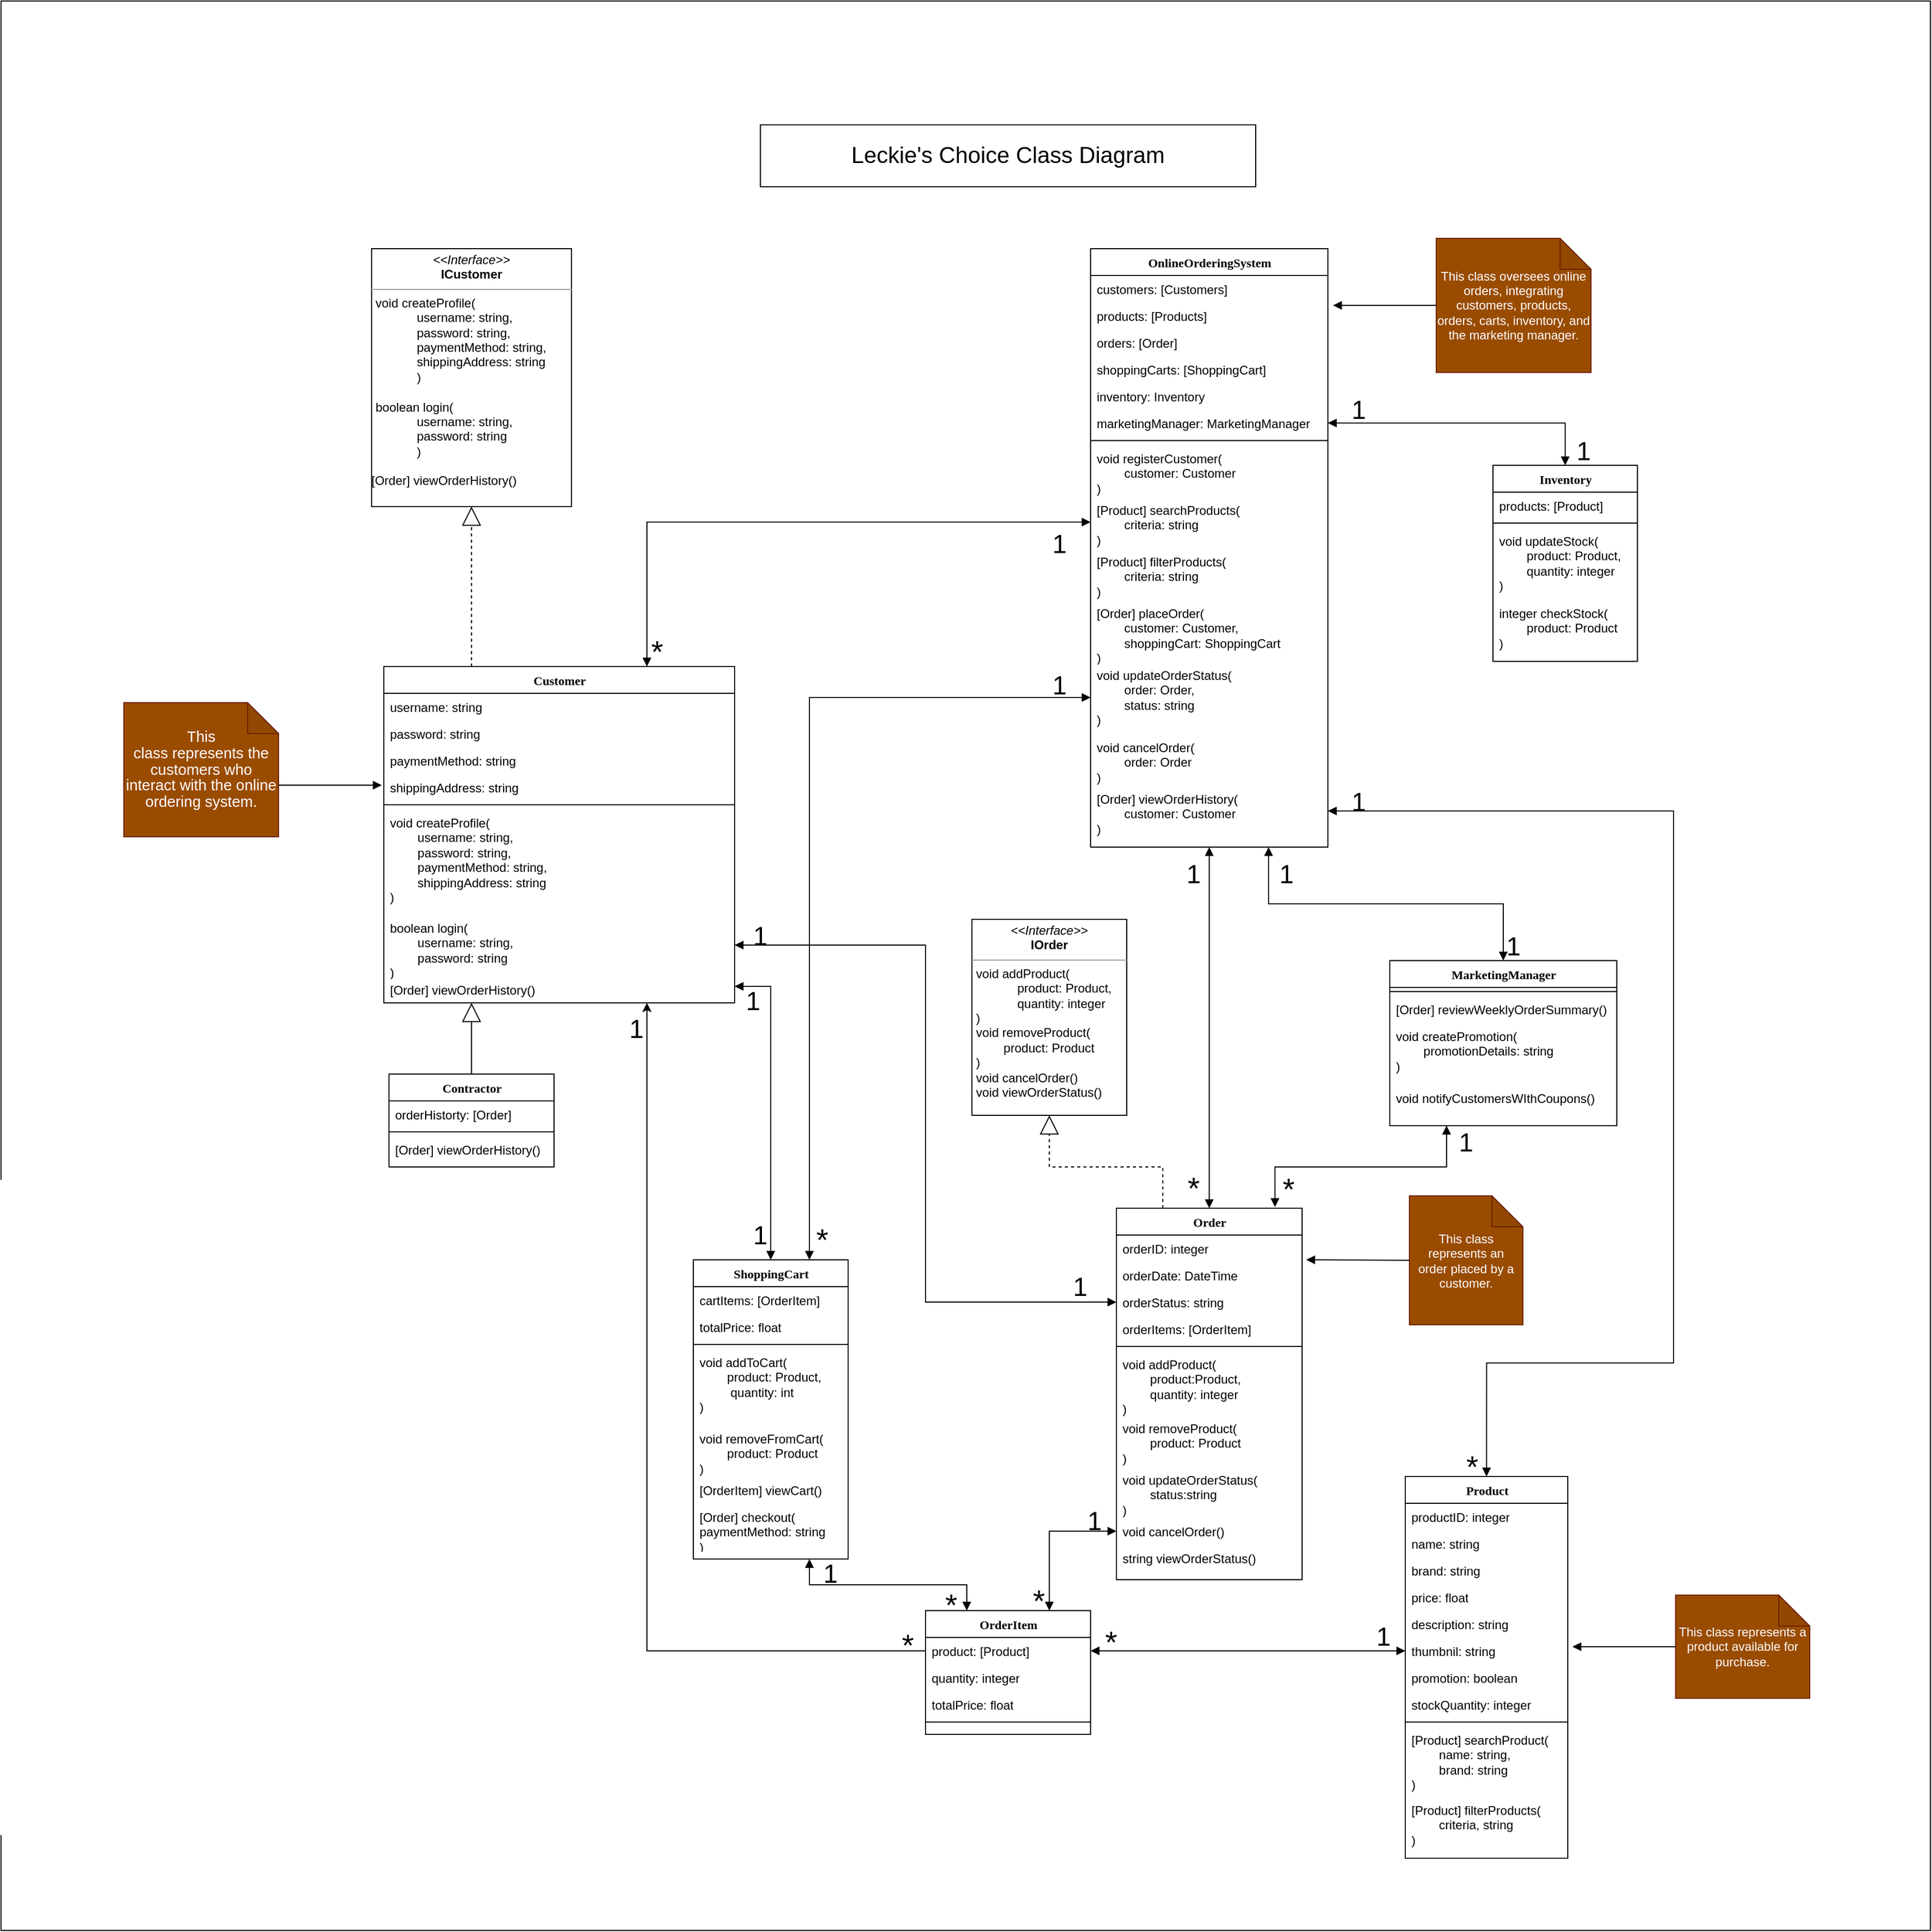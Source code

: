 <mxfile version="24.4.6" type="device">
  <diagram name="Page-1" id="6133507b-19e7-1e82-6fc7-422aa6c4b21f">
    <mxGraphModel dx="7400" dy="2364" grid="1" gridSize="10" guides="1" tooltips="1" connect="1" arrows="1" fold="1" page="1" pageScale="1" pageWidth="1100" pageHeight="850" background="none" math="0" shadow="0">
      <root>
        <mxCell id="0" />
        <mxCell id="1" parent="0" />
        <mxCell id="VjnVj0Spa0lAr0Tu__Oc-33" value="" style="whiteSpace=wrap;html=1;aspect=fixed;" parent="1" vertex="1">
          <mxGeometry x="-3591" y="-730" width="1870" height="1870" as="geometry" />
        </mxCell>
        <mxCell id="uNZQMIJPDMaygq_h1qCS-120" value="&lt;font style=&quot;font-size: 22px;&quot;&gt;Leckie&#39;s Choice Class Diagram&lt;/font&gt;" style="rounded=0;whiteSpace=wrap;html=1;" parent="1" vertex="1">
          <mxGeometry x="-2855" y="-610" width="480" height="60" as="geometry" />
        </mxCell>
        <mxCell id="VjnVj0Spa0lAr0Tu__Oc-32" style="edgeStyle=orthogonalEdgeStyle;rounded=0;orthogonalLoop=1;jettySize=auto;html=1;exitX=0.25;exitY=0;exitDx=0;exitDy=0;entryX=0.5;entryY=1;entryDx=0;entryDy=0;dashed=1;endArrow=block;endFill=0;endSize=16;" parent="1" source="235556782a83e6d0-1" target="uNZQMIJPDMaygq_h1qCS-104" edge="1">
          <mxGeometry relative="1" as="geometry" />
        </mxCell>
        <mxCell id="235556782a83e6d0-1" value="Customer" style="swimlane;html=1;fontStyle=1;align=center;verticalAlign=top;childLayout=stackLayout;horizontal=1;startSize=26;horizontalStack=0;resizeParent=1;resizeLast=0;collapsible=1;marginBottom=0;swimlaneFillColor=#ffffff;rounded=0;shadow=0;comic=0;labelBackgroundColor=none;strokeWidth=1;fillColor=none;fontFamily=Verdana;fontSize=12" parent="1" vertex="1">
          <mxGeometry x="-3220" y="-85" width="340" height="326" as="geometry">
            <mxRectangle x="67.5" y="463.71" width="100" height="30" as="alternateBounds" />
          </mxGeometry>
        </mxCell>
        <mxCell id="235556782a83e6d0-2" value="username: string" style="text;html=1;strokeColor=none;fillColor=none;align=left;verticalAlign=top;spacingLeft=4;spacingRight=4;whiteSpace=wrap;overflow=hidden;rotatable=0;points=[[0,0.5],[1,0.5]];portConstraint=eastwest;" parent="235556782a83e6d0-1" vertex="1">
          <mxGeometry y="26" width="340" height="26" as="geometry" />
        </mxCell>
        <mxCell id="235556782a83e6d0-3" value="password: string" style="text;html=1;strokeColor=none;fillColor=none;align=left;verticalAlign=top;spacingLeft=4;spacingRight=4;whiteSpace=wrap;overflow=hidden;rotatable=0;points=[[0,0.5],[1,0.5]];portConstraint=eastwest;" parent="235556782a83e6d0-1" vertex="1">
          <mxGeometry y="52" width="340" height="26" as="geometry" />
        </mxCell>
        <mxCell id="235556782a83e6d0-5" value="paymentMethod: string" style="text;html=1;strokeColor=none;fillColor=none;align=left;verticalAlign=top;spacingLeft=4;spacingRight=4;whiteSpace=wrap;overflow=hidden;rotatable=0;points=[[0,0.5],[1,0.5]];portConstraint=eastwest;" parent="235556782a83e6d0-1" vertex="1">
          <mxGeometry y="78" width="340" height="26" as="geometry" />
        </mxCell>
        <mxCell id="uNZQMIJPDMaygq_h1qCS-98" value="shippingAddress: string" style="text;html=1;strokeColor=none;fillColor=none;align=left;verticalAlign=top;spacingLeft=4;spacingRight=4;whiteSpace=wrap;overflow=hidden;rotatable=0;points=[[0,0.5],[1,0.5]];portConstraint=eastwest;" parent="235556782a83e6d0-1" vertex="1">
          <mxGeometry y="104" width="340" height="26" as="geometry" />
        </mxCell>
        <mxCell id="235556782a83e6d0-6" value="" style="line;html=1;strokeWidth=1;fillColor=none;align=left;verticalAlign=middle;spacingTop=-1;spacingLeft=3;spacingRight=3;rotatable=0;labelPosition=right;points=[];portConstraint=eastwest;" parent="235556782a83e6d0-1" vertex="1">
          <mxGeometry y="130" width="340" height="8" as="geometry" />
        </mxCell>
        <mxCell id="235556782a83e6d0-7" value="void createProfile(&lt;div&gt;&lt;span style=&quot;white-space: pre;&quot;&gt;&#x9;&lt;/span&gt;username: string,&lt;/div&gt;&lt;div&gt;&lt;span style=&quot;white-space: pre;&quot;&gt;&#x9;&lt;/span&gt;password: string,&lt;/div&gt;&lt;div&gt;&lt;span style=&quot;white-space: pre;&quot;&gt;&#x9;&lt;/span&gt;paymentMethod: string,&lt;/div&gt;&lt;div&gt;&lt;span style=&quot;white-space: pre;&quot;&gt;&#x9;&lt;/span&gt;shippingAddress: string&lt;/div&gt;&lt;div&gt;)&lt;/div&gt;" style="text;html=1;strokeColor=none;fillColor=none;align=left;verticalAlign=top;spacingLeft=4;spacingRight=4;whiteSpace=wrap;overflow=hidden;rotatable=0;points=[[0,0.5],[1,0.5]];portConstraint=eastwest;" parent="235556782a83e6d0-1" vertex="1">
          <mxGeometry y="138" width="340" height="102" as="geometry" />
        </mxCell>
        <mxCell id="uNZQMIJPDMaygq_h1qCS-102" value="boolean login(&lt;div&gt;&lt;span style=&quot;white-space: pre;&quot;&gt;&#x9;&lt;/span&gt;username: string,&amp;nbsp;&lt;div&gt;&lt;span style=&quot;white-space: pre;&quot;&gt;&#x9;&lt;/span&gt;password: string&lt;div&gt;)&amp;nbsp;&lt;div&gt;&lt;span style=&quot;color: rgba(0, 0, 0, 0); font-family: monospace; font-size: 0px; text-wrap: nowrap;&quot;&gt;;%3CmxGraphModel%3E%3Croot%3E%3CmxCell%20id%3D%220%22%2F%3E%3CmxCell%20id%3D%221%22%20parent%3D%220%22%2F%3E%3CmxCell%20id%3D%222%22%20value%3D%22%2B%20createProfile(username%3A%20string%2C%20password%3A%20string%2C%20paymentMethod%3A%20string%2C%20ShippingAddress%3A%20string)%3A%20void%22%20style%3D%22text%3Bhtml%3D1%3BstrokeColor%3Dnone%3BfillColor%3Dnone%3Balign%3Dleft%3BverticalAlign%3Dtop%3BspacingLeft%3D4%3BspacingRight%3D4%3BwhiteSpace%3Dwrap%3Boverflow%3Dhidden%3Brotatable%3D0%3Bpoints%3D%5B%5B0%2C0.5%5D%2C%5B1%2C0.5%5D%5D%3BportConstraint%3Deastwest%3B%22%20vertex%3D%221%22%20parent%3D%221%22%3E%3CmxGeometry%20x%3D%22-165%22%20y%3D%22581.71%22%20width%3D%22585%22%20height%3D%2226%22%20as%3D%22geometry%22%2F%3E%3C%2FmxCell%3E%3C%2Froot%3E%3C%2FmxGraphModel%3E&lt;/span&gt;&lt;span style=&quot;color: rgba(0, 0, 0, 0); font-family: monospace; font-size: 0px; text-wrap: nowrap;&quot;&gt;%3CmxGraphModel%3E%3Croot%3E%3CmxCell%20id%3D%220%22%2F%3E%3CmxCell%20id%3D%221%22%20parent%3D%220%22%2F%3E%3CmxCell%20id%3D%222%22%20value%3D%22%2B%20createProfile(username%3A%20string%2C%20password%3A%20string%2C%20paymentMethod%3A%20string%2C%20ShippingAddress%3A%20string)%3A%20void%22%20style%3D%22text%3Bhtml%3D1%3BstrokeColor%3Dnone%3BfillColor%3Dnone%3Balign%3Dleft%3BverticalAlign%3Dtop%3BspacingLeft%3D4%3BspacingRight%3D4%3BwhiteSpace%3Dwrap%3Boverflow%3Dhidden%3Brotatable%3D0%3Bpoints%3D%5B%5B0%2C0.5%5D%2C%5B1%2C0.5%5D%5D%3BportConstraint%3Deastwest%3B%22%20vertex%3D%221%22%20parent%3D%221%22%3E%3CmxGeometry%20x%3D%22-165%22%20y%3D%22581.71%22%20width%3D%22585%22%20height%3D%2226%22%20as%3D%22geometry%22%2F%3E%3C%2FmxCell%3E%3C%2Froot%3E%3C%2FmxGraphModel%3Eu&lt;/span&gt;&lt;/div&gt;&lt;/div&gt;&lt;/div&gt;&lt;/div&gt;" style="text;html=1;strokeColor=none;fillColor=none;align=left;verticalAlign=top;spacingLeft=4;spacingRight=4;whiteSpace=wrap;overflow=hidden;rotatable=0;points=[[0,0.5],[1,0.5]];portConstraint=eastwest;" parent="235556782a83e6d0-1" vertex="1">
          <mxGeometry y="240" width="340" height="60" as="geometry" />
        </mxCell>
        <mxCell id="uNZQMIJPDMaygq_h1qCS-101" value="[Order] viewOrderHistory()" style="text;html=1;strokeColor=none;fillColor=none;align=left;verticalAlign=top;spacingLeft=4;spacingRight=4;whiteSpace=wrap;overflow=hidden;rotatable=0;points=[[0,0.5],[1,0.5]];portConstraint=eastwest;" parent="235556782a83e6d0-1" vertex="1">
          <mxGeometry y="300" width="340" height="20" as="geometry" />
        </mxCell>
        <mxCell id="uNZQMIJPDMaygq_h1qCS-104" value="&lt;p style=&quot;margin:0px;margin-top:4px;text-align:center;&quot;&gt;&lt;i&gt;&amp;lt;&amp;lt;Interface&amp;gt;&amp;gt;&lt;/i&gt;&lt;br&gt;&lt;b&gt;ICustomer&lt;/b&gt;&lt;/p&gt;&lt;hr size=&quot;1&quot;&gt;&lt;p style=&quot;margin:0px;margin-left:4px;&quot;&gt;&lt;span style=&quot;text-wrap: wrap; background-color: initial;&quot;&gt;void createProfile(&lt;/span&gt;&lt;/p&gt;&lt;blockquote style=&quot;margin: 0 0 0 40px; border: none; padding: 0px;&quot;&gt;&lt;p style=&quot;margin:0px;margin-left:4px;&quot;&gt;&lt;span style=&quot;text-wrap: wrap; background-color: initial;&quot;&gt;username: string,&amp;nbsp;&lt;/span&gt;&lt;/p&gt;&lt;p style=&quot;margin:0px;margin-left:4px;&quot;&gt;&lt;span style=&quot;text-wrap: wrap; background-color: initial;&quot;&gt;password: string,&lt;/span&gt;&lt;/p&gt;&lt;p style=&quot;margin:0px;margin-left:4px;&quot;&gt;&lt;span style=&quot;text-wrap: wrap; background-color: initial;&quot;&gt;paymentMethod: string,&amp;nbsp;&lt;/span&gt;&lt;/p&gt;&lt;p style=&quot;margin:0px;margin-left:4px;&quot;&gt;&lt;span style=&quot;text-wrap: wrap; background-color: initial;&quot;&gt;shippingAddress: string&lt;/span&gt;&lt;/p&gt;&lt;p style=&quot;margin:0px;margin-left:4px;&quot;&gt;&lt;span style=&quot;background-color: initial; text-wrap: wrap;&quot;&gt;)&lt;/span&gt;&lt;/p&gt;&lt;/blockquote&gt;&lt;p style=&quot;margin:0px;margin-left:4px;&quot;&gt;&lt;span style=&quot;text-wrap: wrap; background-color: initial;&quot;&gt;&lt;br&gt;&lt;/span&gt;&lt;/p&gt;&lt;p style=&quot;margin:0px;margin-left:4px;&quot;&gt;&lt;span style=&quot;text-wrap: wrap;&quot;&gt;boolean login(&lt;/span&gt;&lt;/p&gt;&lt;blockquote style=&quot;margin: 0 0 0 40px; border: none; padding: 0px;&quot;&gt;&lt;p style=&quot;margin:0px;margin-left:4px;&quot;&gt;&lt;span style=&quot;text-wrap: wrap;&quot;&gt;username: string,&lt;/span&gt;&lt;/p&gt;&lt;p style=&quot;margin:0px;margin-left:4px;&quot;&gt;&lt;span style=&quot;text-wrap: wrap;&quot;&gt;password: string&lt;/span&gt;&lt;/p&gt;&lt;p style=&quot;margin:0px;margin-left:4px;&quot;&gt;&lt;span style=&quot;text-wrap: wrap;&quot;&gt;)&lt;/span&gt;&lt;/p&gt;&lt;/blockquote&gt;&lt;p style=&quot;margin:0px;margin-left:4px;&quot;&gt;&lt;span style=&quot;text-wrap: wrap;&quot;&gt;&lt;br&gt;&lt;/span&gt;&lt;/p&gt;&lt;div style=&quot;text-wrap: wrap;&quot;&gt;&lt;span style=&quot;color: rgba(0, 0, 0, 0); font-family: monospace; font-size: 0px; text-wrap: nowrap;&quot;&gt;;%3CmxGraphModel%3E%3Croot%3E%3CmxCell%20id%3D%220%22%2F%3E%3CmxCell%20id%3D%221%22%20parent%3D%220%22%2F%3E%3CmxCell%20id%3D%222%22%20value%3D%22%2B%20createProfile(username%3A%20string%2C%20password%3A%20string%2C%20paymentMethod%3A%20string%2C%20ShippingAddress%3A%20string)%3A%20void%22%20style%3D%22text%3Bhtml%3D1%3BstrokeColor%3Dnone%3BfillColor%3Dnone%3Balign%3Dleft%3BverticalAlign%3Dtop%3BspacingLeft%3D4%3BspacingRight%3D4%3BwhiteSpace%3Dwrap%3Boverflow%3Dhidden%3Brotatable%3D0%3Bpoints%3D%5B%5B0%2C0.5%5D%2C%5B1%2C0.5%5D%5D%3BportConstraint%3Deastwest%3B%22%20vertex%3D%221%22%20parent%3D%221%22%3E%3CmxGeometry%20x%3D%22-165%22%20y%3D%22581.71%22%20width%3D%22585%22%20height%3D%2226%22%20as%3D%22geometry%22%2F%3E%3C%2FmxCell%3E%3C%2Froot%3E%3C%2FmxGraphModel%3E&lt;/span&gt;&lt;span style=&quot;color: rgba(0, 0, 0, 0); font-family: monospace; font-size: 0px; text-wrap: nowrap;&quot;&gt;%3CmxGraphModel%3E%3Croot%3E%3CmxCell%20id%3D%220%22%2F%3E%3CmxCell%20id%3D%221%22%20parent%3D%220%22%2F%3E%3CmxCell%20id%3D%222%22%20value%3D%22%2B%20createProfile(username%3A%20string%2C%20password%3A%20string%2C%20paymentMethod%3A%20string%2C%20ShippingAddress%3A%20string)%3A%20void%22%20style%3D%22text%3Bhtml%3D1%3BstrokeColor%3Dnone%3BfillColor%3Dnone%3Balign%3Dleft%3BverticalAlign%3Dtop%3BspacingLeft%3D4%3BspacingRight%3D4%3BwhiteSpace%3Dwrap%3Boverflow%3Dhidden%3Brotatable%3D0%3Bpoints%3D%5B%5B0%2C0.5%5D%2C%5B1%2C0.5%5D%5D%3BportConstraint%3Deastwest%3B%22%20vertex%3D%221%22%20parent%3D%221%22%3E%3CmxGeometry%20x%3D%22-165%22%20y%3D%22581.71%22%20width%3D%22585%22%20height%3D%2226%22%20as%3D%22geometry%22%2F%3E%3C%2FmxCell%3E%3C%2Froot%3E%3C%2FmxGraphModel%{[&lt;/span&gt;[Order]&amp;nbsp;&lt;span style=&quot;background-color: initial;&quot;&gt;viewOrderHistory()&lt;/span&gt;&lt;/div&gt;" style="verticalAlign=top;align=left;overflow=fill;fontSize=12;fontFamily=Helvetica;html=1;rounded=0;shadow=0;comic=0;labelBackgroundColor=none;strokeWidth=1" parent="1" vertex="1">
          <mxGeometry x="-3231.88" y="-490" width="193.75" height="250" as="geometry" />
        </mxCell>
        <mxCell id="VjnVj0Spa0lAr0Tu__Oc-15" style="edgeStyle=orthogonalEdgeStyle;rounded=0;orthogonalLoop=1;jettySize=auto;html=1;exitX=0.5;exitY=1;exitDx=0;exitDy=0;entryX=0.5;entryY=0;entryDx=0;entryDy=0;endArrow=block;endFill=1;startArrow=block;startFill=1;" parent="1" source="78961159f06e98e8-43" target="78961159f06e98e8-82" edge="1">
          <mxGeometry relative="1" as="geometry" />
        </mxCell>
        <mxCell id="VjnVj0Spa0lAr0Tu__Oc-21" style="edgeStyle=orthogonalEdgeStyle;rounded=0;orthogonalLoop=1;jettySize=auto;html=1;exitX=0.75;exitY=1;exitDx=0;exitDy=0;entryX=0.5;entryY=0;entryDx=0;entryDy=0;endArrow=block;endFill=1;startArrow=block;startFill=1;" parent="1" source="78961159f06e98e8-43" target="uNZQMIJPDMaygq_h1qCS-23" edge="1">
          <mxGeometry relative="1" as="geometry" />
        </mxCell>
        <mxCell id="78961159f06e98e8-43" value="OnlineOrderingSystem" style="swimlane;html=1;fontStyle=1;align=center;verticalAlign=top;childLayout=stackLayout;horizontal=1;startSize=26;horizontalStack=0;resizeParent=1;resizeLast=0;collapsible=1;marginBottom=0;swimlaneFillColor=#ffffff;rounded=0;shadow=0;comic=0;labelBackgroundColor=none;strokeWidth=1;fillColor=none;fontFamily=Verdana;fontSize=12" parent="1" vertex="1">
          <mxGeometry x="-2535" y="-490" width="230" height="580" as="geometry" />
        </mxCell>
        <mxCell id="78961159f06e98e8-44" value="customers: [Customers]" style="text;html=1;strokeColor=none;fillColor=none;align=left;verticalAlign=top;spacingLeft=4;spacingRight=4;whiteSpace=wrap;overflow=hidden;rotatable=0;points=[[0,0.5],[1,0.5]];portConstraint=eastwest;" parent="78961159f06e98e8-43" vertex="1">
          <mxGeometry y="26" width="230" height="26" as="geometry" />
        </mxCell>
        <mxCell id="78961159f06e98e8-45" value="products: [Products]" style="text;html=1;strokeColor=none;fillColor=none;align=left;verticalAlign=top;spacingLeft=4;spacingRight=4;whiteSpace=wrap;overflow=hidden;rotatable=0;points=[[0,0.5],[1,0.5]];portConstraint=eastwest;" parent="78961159f06e98e8-43" vertex="1">
          <mxGeometry y="52" width="230" height="26" as="geometry" />
        </mxCell>
        <mxCell id="b94bc138ca980ef-2" value="orders: [Order]" style="text;html=1;strokeColor=none;fillColor=none;align=left;verticalAlign=top;spacingLeft=4;spacingRight=4;whiteSpace=wrap;overflow=hidden;rotatable=0;points=[[0,0.5],[1,0.5]];portConstraint=eastwest;" parent="78961159f06e98e8-43" vertex="1">
          <mxGeometry y="78" width="230" height="26" as="geometry" />
        </mxCell>
        <mxCell id="b94bc138ca980ef-3" value="shoppingCarts: [ShoppingCart]" style="text;html=1;strokeColor=none;fillColor=none;align=left;verticalAlign=top;spacingLeft=4;spacingRight=4;whiteSpace=wrap;overflow=hidden;rotatable=0;points=[[0,0.5],[1,0.5]];portConstraint=eastwest;" parent="78961159f06e98e8-43" vertex="1">
          <mxGeometry y="104" width="230" height="26" as="geometry" />
        </mxCell>
        <mxCell id="78961159f06e98e8-52" value="inventory: Inventory" style="text;html=1;strokeColor=none;fillColor=none;align=left;verticalAlign=top;spacingLeft=4;spacingRight=4;whiteSpace=wrap;overflow=hidden;rotatable=0;points=[[0,0.5],[1,0.5]];portConstraint=eastwest;" parent="78961159f06e98e8-43" vertex="1">
          <mxGeometry y="130" width="230" height="26" as="geometry" />
        </mxCell>
        <mxCell id="uNZQMIJPDMaygq_h1qCS-1" value="marketingManager: MarketingManager" style="text;html=1;strokeColor=none;fillColor=none;align=left;verticalAlign=top;spacingLeft=4;spacingRight=4;whiteSpace=wrap;overflow=hidden;rotatable=0;points=[[0,0.5],[1,0.5]];portConstraint=eastwest;" parent="78961159f06e98e8-43" vertex="1">
          <mxGeometry y="156" width="230" height="26" as="geometry" />
        </mxCell>
        <mxCell id="78961159f06e98e8-51" value="" style="line;html=1;strokeWidth=1;fillColor=none;align=left;verticalAlign=middle;spacingTop=-1;spacingLeft=3;spacingRight=3;rotatable=0;labelPosition=right;points=[];portConstraint=eastwest;" parent="78961159f06e98e8-43" vertex="1">
          <mxGeometry y="182" width="230" height="8" as="geometry" />
        </mxCell>
        <mxCell id="uNZQMIJPDMaygq_h1qCS-2" value="void registerCustomer(&lt;div&gt;&lt;span style=&quot;white-space: pre;&quot;&gt;&#x9;&lt;/span&gt;customer: Customer&lt;/div&gt;&lt;div&gt;)&lt;/div&gt;" style="text;html=1;strokeColor=none;fillColor=none;align=left;verticalAlign=top;spacingLeft=4;spacingRight=4;whiteSpace=wrap;overflow=hidden;rotatable=0;points=[[0,0.5],[1,0.5]];portConstraint=eastwest;" parent="78961159f06e98e8-43" vertex="1">
          <mxGeometry y="190" width="230" height="50" as="geometry" />
        </mxCell>
        <mxCell id="uNZQMIJPDMaygq_h1qCS-6" value="[Product] searchProducts(&lt;div&gt;&lt;span style=&quot;white-space: pre;&quot;&gt;&#x9;&lt;/span&gt;criteria: string&lt;/div&gt;&lt;div&gt;)&lt;/div&gt;" style="text;html=1;strokeColor=none;fillColor=none;align=left;verticalAlign=top;spacingLeft=4;spacingRight=4;whiteSpace=wrap;overflow=hidden;rotatable=0;points=[[0,0.5],[1,0.5]];portConstraint=eastwest;" parent="78961159f06e98e8-43" vertex="1">
          <mxGeometry y="240" width="230" height="50" as="geometry" />
        </mxCell>
        <mxCell id="uNZQMIJPDMaygq_h1qCS-5" value="[Product] filterProducts(&lt;div&gt;&lt;span style=&quot;white-space: pre;&quot;&gt;&#x9;&lt;/span&gt;criteria: string&lt;/div&gt;&lt;div&gt;)&lt;/div&gt;" style="text;html=1;strokeColor=none;fillColor=none;align=left;verticalAlign=top;spacingLeft=4;spacingRight=4;whiteSpace=wrap;overflow=hidden;rotatable=0;points=[[0,0.5],[1,0.5]];portConstraint=eastwest;" parent="78961159f06e98e8-43" vertex="1">
          <mxGeometry y="290" width="230" height="50" as="geometry" />
        </mxCell>
        <mxCell id="uNZQMIJPDMaygq_h1qCS-4" value="[Order] placeOrder(&lt;div&gt;&lt;span style=&quot;white-space: pre;&quot;&gt;&#x9;&lt;/span&gt;customer: Customer,&lt;/div&gt;&lt;div&gt;&lt;span style=&quot;white-space: pre;&quot;&gt;&#x9;&lt;/span&gt;shoppingCart: ShoppingCart&lt;/div&gt;&lt;div&gt;)&lt;/div&gt;&lt;div&gt;&lt;br&gt;&lt;/div&gt;" style="text;html=1;strokeColor=none;fillColor=none;align=left;verticalAlign=top;spacingLeft=4;spacingRight=4;whiteSpace=wrap;overflow=hidden;rotatable=0;points=[[0,0.5],[1,0.5]];portConstraint=eastwest;" parent="78961159f06e98e8-43" vertex="1">
          <mxGeometry y="340" width="230" height="60" as="geometry" />
        </mxCell>
        <mxCell id="uNZQMIJPDMaygq_h1qCS-3" value="void updateOrderStatus(&lt;div&gt;&lt;span style=&quot;white-space: pre;&quot;&gt;&#x9;&lt;/span&gt;order: Order,&lt;/div&gt;&lt;div&gt;&lt;span style=&quot;white-space: pre;&quot;&gt;&#x9;&lt;/span&gt;status: string&lt;/div&gt;&lt;div&gt;)&lt;/div&gt;" style="text;html=1;strokeColor=none;fillColor=none;align=left;verticalAlign=top;spacingLeft=4;spacingRight=4;whiteSpace=wrap;overflow=hidden;rotatable=0;points=[[0,0.5],[1,0.5]];portConstraint=eastwest;" parent="78961159f06e98e8-43" vertex="1">
          <mxGeometry y="400" width="230" height="70" as="geometry" />
        </mxCell>
        <mxCell id="uNZQMIJPDMaygq_h1qCS-8" value="void cancelOrder(&lt;div&gt;&lt;span style=&quot;white-space: pre;&quot;&gt;&#x9;&lt;/span&gt;order: Order&lt;/div&gt;&lt;div&gt;)&lt;/div&gt;" style="text;html=1;strokeColor=none;fillColor=none;align=left;verticalAlign=top;spacingLeft=4;spacingRight=4;whiteSpace=wrap;overflow=hidden;rotatable=0;points=[[0,0.5],[1,0.5]];portConstraint=eastwest;" parent="78961159f06e98e8-43" vertex="1">
          <mxGeometry y="470" width="230" height="50" as="geometry" />
        </mxCell>
        <mxCell id="uNZQMIJPDMaygq_h1qCS-7" value="[Order] viewOrderHistory(&lt;div&gt;&lt;span style=&quot;white-space: pre;&quot;&gt;&#x9;&lt;/span&gt;customer: Customer&lt;/div&gt;&lt;div&gt;)&amp;nbsp;&lt;/div&gt;" style="text;html=1;strokeColor=none;fillColor=none;align=left;verticalAlign=top;spacingLeft=4;spacingRight=4;whiteSpace=wrap;overflow=hidden;rotatable=0;points=[[0,0.5],[1,0.5]];portConstraint=eastwest;" parent="78961159f06e98e8-43" vertex="1">
          <mxGeometry y="520" width="230" height="50" as="geometry" />
        </mxCell>
        <mxCell id="VjnVj0Spa0lAr0Tu__Oc-30" style="edgeStyle=orthogonalEdgeStyle;rounded=0;orthogonalLoop=1;jettySize=auto;html=1;exitX=0.5;exitY=0;exitDx=0;exitDy=0;entryX=0.25;entryY=1;entryDx=0;entryDy=0;endArrow=block;endFill=0;endSize=16;" parent="1" source="uNZQMIJPDMaygq_h1qCS-94" target="235556782a83e6d0-1" edge="1">
          <mxGeometry relative="1" as="geometry" />
        </mxCell>
        <mxCell id="uNZQMIJPDMaygq_h1qCS-94" value="Contractor" style="swimlane;html=1;fontStyle=1;align=center;verticalAlign=top;childLayout=stackLayout;horizontal=1;startSize=26;horizontalStack=0;resizeParent=1;resizeLast=0;collapsible=1;marginBottom=0;swimlaneFillColor=#ffffff;rounded=0;shadow=0;comic=0;labelBackgroundColor=none;strokeWidth=1;fillColor=none;fontFamily=Verdana;fontSize=12" parent="1" vertex="1">
          <mxGeometry x="-3215" y="310" width="160" height="90" as="geometry" />
        </mxCell>
        <mxCell id="uNZQMIJPDMaygq_h1qCS-95" value="orderHistorty: [Order]" style="text;html=1;strokeColor=none;fillColor=none;align=left;verticalAlign=top;spacingLeft=4;spacingRight=4;whiteSpace=wrap;overflow=hidden;rotatable=0;points=[[0,0.5],[1,0.5]];portConstraint=eastwest;" parent="uNZQMIJPDMaygq_h1qCS-94" vertex="1">
          <mxGeometry y="26" width="160" height="26" as="geometry" />
        </mxCell>
        <mxCell id="uNZQMIJPDMaygq_h1qCS-96" value="" style="line;html=1;strokeWidth=1;fillColor=none;align=left;verticalAlign=middle;spacingTop=-1;spacingLeft=3;spacingRight=3;rotatable=0;labelPosition=right;points=[];portConstraint=eastwest;" parent="uNZQMIJPDMaygq_h1qCS-94" vertex="1">
          <mxGeometry y="52" width="160" height="8" as="geometry" />
        </mxCell>
        <mxCell id="uNZQMIJPDMaygq_h1qCS-97" value="[Order] viewOrderHistory()&amp;nbsp;" style="text;html=1;strokeColor=none;fillColor=none;align=left;verticalAlign=top;spacingLeft=4;spacingRight=4;whiteSpace=wrap;overflow=hidden;rotatable=0;points=[[0,0.5],[1,0.5]];portConstraint=eastwest;" parent="uNZQMIJPDMaygq_h1qCS-94" vertex="1">
          <mxGeometry y="60" width="160" height="30" as="geometry" />
        </mxCell>
        <mxCell id="VjnVj0Spa0lAr0Tu__Oc-19" style="edgeStyle=orthogonalEdgeStyle;rounded=0;orthogonalLoop=1;jettySize=auto;html=1;exitX=0.75;exitY=0;exitDx=0;exitDy=0;entryX=0;entryY=0.5;entryDx=0;entryDy=0;endArrow=block;endFill=1;startArrow=block;startFill=1;" parent="1" source="uNZQMIJPDMaygq_h1qCS-68" target="uNZQMIJPDMaygq_h1qCS-3" edge="1">
          <mxGeometry relative="1" as="geometry" />
        </mxCell>
        <mxCell id="uNZQMIJPDMaygq_h1qCS-68" value="ShoppingCart" style="swimlane;html=1;fontStyle=1;align=center;verticalAlign=top;childLayout=stackLayout;horizontal=1;startSize=26;horizontalStack=0;resizeParent=1;resizeLast=0;collapsible=1;marginBottom=0;swimlaneFillColor=#ffffff;rounded=0;shadow=0;comic=0;labelBackgroundColor=none;strokeWidth=1;fillColor=none;fontFamily=Verdana;fontSize=12" parent="1" vertex="1">
          <mxGeometry x="-2920" y="490" width="150" height="290" as="geometry" />
        </mxCell>
        <mxCell id="uNZQMIJPDMaygq_h1qCS-69" value="cartItems: [OrderItem]" style="text;html=1;strokeColor=none;fillColor=none;align=left;verticalAlign=top;spacingLeft=4;spacingRight=4;whiteSpace=wrap;overflow=hidden;rotatable=0;points=[[0,0.5],[1,0.5]];portConstraint=eastwest;" parent="uNZQMIJPDMaygq_h1qCS-68" vertex="1">
          <mxGeometry y="26" width="150" height="26" as="geometry" />
        </mxCell>
        <mxCell id="uNZQMIJPDMaygq_h1qCS-70" value="totalPrice: float" style="text;html=1;strokeColor=none;fillColor=none;align=left;verticalAlign=top;spacingLeft=4;spacingRight=4;whiteSpace=wrap;overflow=hidden;rotatable=0;points=[[0,0.5],[1,0.5]];portConstraint=eastwest;" parent="uNZQMIJPDMaygq_h1qCS-68" vertex="1">
          <mxGeometry y="52" width="150" height="26" as="geometry" />
        </mxCell>
        <mxCell id="uNZQMIJPDMaygq_h1qCS-72" value="" style="line;html=1;strokeWidth=1;fillColor=none;align=left;verticalAlign=middle;spacingTop=-1;spacingLeft=3;spacingRight=3;rotatable=0;labelPosition=right;points=[];portConstraint=eastwest;" parent="uNZQMIJPDMaygq_h1qCS-68" vertex="1">
          <mxGeometry y="78" width="150" height="8" as="geometry" />
        </mxCell>
        <mxCell id="uNZQMIJPDMaygq_h1qCS-71" value="void addToCart(&lt;div&gt;&lt;span style=&quot;white-space: pre;&quot;&gt;&#x9;&lt;/span&gt;product: Product,&lt;/div&gt;&lt;div&gt;&lt;span style=&quot;white-space: pre;&quot;&gt;&#x9;&lt;/span&gt;&amp;nbsp;quantity: int&lt;/div&gt;&lt;div&gt;)&lt;/div&gt;" style="text;html=1;strokeColor=none;fillColor=none;align=left;verticalAlign=top;spacingLeft=4;spacingRight=4;whiteSpace=wrap;overflow=hidden;rotatable=0;points=[[0,0.5],[1,0.5]];portConstraint=eastwest;" parent="uNZQMIJPDMaygq_h1qCS-68" vertex="1">
          <mxGeometry y="86" width="150" height="74" as="geometry" />
        </mxCell>
        <mxCell id="uNZQMIJPDMaygq_h1qCS-73" value="void removeFromCart(&lt;div&gt;&lt;span style=&quot;white-space: pre;&quot;&gt;&#x9;&lt;/span&gt;product: Product&lt;/div&gt;&lt;div&gt;)&lt;/div&gt;" style="text;html=1;strokeColor=none;fillColor=none;align=left;verticalAlign=top;spacingLeft=4;spacingRight=4;whiteSpace=wrap;overflow=hidden;rotatable=0;points=[[0,0.5],[1,0.5]];portConstraint=eastwest;" parent="uNZQMIJPDMaygq_h1qCS-68" vertex="1">
          <mxGeometry y="160" width="150" height="50" as="geometry" />
        </mxCell>
        <mxCell id="uNZQMIJPDMaygq_h1qCS-81" value="[OrderItem]&amp;nbsp;viewCart()&amp;nbsp;" style="text;html=1;strokeColor=none;fillColor=none;align=left;verticalAlign=top;spacingLeft=4;spacingRight=4;whiteSpace=wrap;overflow=hidden;rotatable=0;points=[[0,0.5],[1,0.5]];portConstraint=eastwest;" parent="uNZQMIJPDMaygq_h1qCS-68" vertex="1">
          <mxGeometry y="210" width="150" height="26" as="geometry" />
        </mxCell>
        <mxCell id="uNZQMIJPDMaygq_h1qCS-80" value="[Order] checkout(&lt;div&gt;paymentMethod: string&lt;/div&gt;&lt;div&gt;)&amp;nbsp;&lt;/div&gt;" style="text;html=1;strokeColor=none;fillColor=none;align=left;verticalAlign=top;spacingLeft=4;spacingRight=4;whiteSpace=wrap;overflow=hidden;rotatable=0;points=[[0,0.5],[1,0.5]];portConstraint=eastwest;" parent="uNZQMIJPDMaygq_h1qCS-68" vertex="1">
          <mxGeometry y="236" width="150" height="44" as="geometry" />
        </mxCell>
        <mxCell id="uNZQMIJPDMaygq_h1qCS-90" value="&lt;p style=&quot;margin:0px;margin-top:4px;text-align:center;&quot;&gt;&lt;i&gt;&amp;lt;&amp;lt;Interface&amp;gt;&amp;gt;&lt;/i&gt;&lt;br&gt;&lt;b&gt;IOrder&lt;/b&gt;&lt;/p&gt;&lt;hr size=&quot;1&quot;&gt;&lt;p style=&quot;margin:0px;margin-left:4px;&quot;&gt;void addProduct(&lt;/p&gt;&lt;blockquote style=&quot;margin: 0 0 0 40px; border: none; padding: 0px;&quot;&gt;&lt;p style=&quot;margin:0px;margin-left:4px;&quot;&gt;product: Product,&lt;/p&gt;&lt;p style=&quot;margin:0px;margin-left:4px;&quot;&gt;quantity: integer&lt;/p&gt;&lt;/blockquote&gt;&lt;p style=&quot;margin:0px;margin-left:4px;&quot;&gt;)&lt;br&gt;void removeProduct(&lt;/p&gt;&lt;p style=&quot;margin:0px;margin-left:4px;&quot;&gt;&lt;span style=&quot;white-space: pre;&quot;&gt;&#x9;&lt;/span&gt;product: Product&lt;/p&gt;&lt;p style=&quot;margin:0px;margin-left:4px;&quot;&gt;)&lt;/p&gt;&lt;p style=&quot;margin:0px;margin-left:4px;&quot;&gt;void cancelOrder()&lt;/p&gt;&lt;p style=&quot;margin:0px;margin-left:4px;&quot;&gt;void viewOrderStatus()&lt;/p&gt;" style="verticalAlign=top;align=left;overflow=fill;fontSize=12;fontFamily=Helvetica;html=1;rounded=0;shadow=0;comic=0;labelBackgroundColor=none;strokeWidth=1" parent="1" vertex="1">
          <mxGeometry x="-2650" y="160" width="150" height="190" as="geometry" />
        </mxCell>
        <mxCell id="VjnVj0Spa0lAr0Tu__Oc-12" style="edgeStyle=orthogonalEdgeStyle;rounded=0;orthogonalLoop=1;jettySize=auto;html=1;exitX=0.5;exitY=0;exitDx=0;exitDy=0;entryX=1;entryY=0.5;entryDx=0;entryDy=0;startArrow=block;startFill=1;endArrow=block;endFill=1;" parent="1" source="uNZQMIJPDMaygq_h1qCS-15" target="uNZQMIJPDMaygq_h1qCS-1" edge="1">
          <mxGeometry relative="1" as="geometry" />
        </mxCell>
        <mxCell id="uNZQMIJPDMaygq_h1qCS-15" value="Inventory" style="swimlane;html=1;fontStyle=1;align=center;verticalAlign=top;childLayout=stackLayout;horizontal=1;startSize=26;horizontalStack=0;resizeParent=1;resizeLast=0;collapsible=1;marginBottom=0;swimlaneFillColor=#ffffff;rounded=0;shadow=0;comic=0;labelBackgroundColor=none;strokeWidth=1;fillColor=none;fontFamily=Verdana;fontSize=12" parent="1" vertex="1">
          <mxGeometry x="-2145" y="-280" width="140" height="190" as="geometry" />
        </mxCell>
        <mxCell id="uNZQMIJPDMaygq_h1qCS-16" value="products: [Product]" style="text;html=1;strokeColor=none;fillColor=none;align=left;verticalAlign=top;spacingLeft=4;spacingRight=4;whiteSpace=wrap;overflow=hidden;rotatable=0;points=[[0,0.5],[1,0.5]];portConstraint=eastwest;" parent="uNZQMIJPDMaygq_h1qCS-15" vertex="1">
          <mxGeometry y="26" width="140" height="26" as="geometry" />
        </mxCell>
        <mxCell id="uNZQMIJPDMaygq_h1qCS-18" value="" style="line;html=1;strokeWidth=1;fillColor=none;align=left;verticalAlign=middle;spacingTop=-1;spacingLeft=3;spacingRight=3;rotatable=0;labelPosition=right;points=[];portConstraint=eastwest;" parent="uNZQMIJPDMaygq_h1qCS-15" vertex="1">
          <mxGeometry y="52" width="140" height="8" as="geometry" />
        </mxCell>
        <mxCell id="uNZQMIJPDMaygq_h1qCS-17" value="void updateStock(&lt;div&gt;&lt;span style=&quot;white-space: pre;&quot;&gt;&#x9;&lt;/span&gt;product: Product,&amp;nbsp;&lt;/div&gt;&lt;div&gt;&lt;span style=&quot;white-space: pre;&quot;&gt;&#x9;&lt;/span&gt;quantity: integer&lt;/div&gt;&lt;div&gt;)&lt;/div&gt;" style="text;html=1;strokeColor=none;fillColor=none;align=left;verticalAlign=top;spacingLeft=4;spacingRight=4;whiteSpace=wrap;overflow=hidden;rotatable=0;points=[[0,0.5],[1,0.5]];portConstraint=eastwest;" parent="uNZQMIJPDMaygq_h1qCS-15" vertex="1">
          <mxGeometry y="60" width="140" height="70" as="geometry" />
        </mxCell>
        <mxCell id="uNZQMIJPDMaygq_h1qCS-19" value="integer checkStock(&lt;div&gt;&lt;span style=&quot;white-space: pre;&quot;&gt;&#x9;&lt;/span&gt;product: Product&lt;/div&gt;&lt;div&gt;)&lt;/div&gt;" style="text;html=1;strokeColor=none;fillColor=none;align=left;verticalAlign=top;spacingLeft=4;spacingRight=4;whiteSpace=wrap;overflow=hidden;rotatable=0;points=[[0,0.5],[1,0.5]];portConstraint=eastwest;" parent="uNZQMIJPDMaygq_h1qCS-15" vertex="1">
          <mxGeometry y="130" width="140" height="60" as="geometry" />
        </mxCell>
        <mxCell id="uNZQMIJPDMaygq_h1qCS-23" value="MarketingManager" style="swimlane;html=1;fontStyle=1;align=center;verticalAlign=top;childLayout=stackLayout;horizontal=1;startSize=26;horizontalStack=0;resizeParent=1;resizeLast=0;collapsible=1;marginBottom=0;swimlaneFillColor=#ffffff;rounded=0;shadow=0;comic=0;labelBackgroundColor=none;strokeWidth=1;fillColor=none;fontFamily=Verdana;fontSize=12" parent="1" vertex="1">
          <mxGeometry x="-2245" y="200" width="220" height="160" as="geometry" />
        </mxCell>
        <mxCell id="uNZQMIJPDMaygq_h1qCS-25" value="" style="line;html=1;strokeWidth=1;fillColor=none;align=left;verticalAlign=middle;spacingTop=-1;spacingLeft=3;spacingRight=3;rotatable=0;labelPosition=right;points=[];portConstraint=eastwest;" parent="uNZQMIJPDMaygq_h1qCS-23" vertex="1">
          <mxGeometry y="26" width="220" height="8" as="geometry" />
        </mxCell>
        <mxCell id="uNZQMIJPDMaygq_h1qCS-24" value="[Order] reviewWeeklyOrderSummary()&amp;nbsp;" style="text;html=1;strokeColor=none;fillColor=none;align=left;verticalAlign=top;spacingLeft=4;spacingRight=4;whiteSpace=wrap;overflow=hidden;rotatable=0;points=[[0,0.5],[1,0.5]];portConstraint=eastwest;" parent="uNZQMIJPDMaygq_h1qCS-23" vertex="1">
          <mxGeometry y="34" width="220" height="26" as="geometry" />
        </mxCell>
        <mxCell id="uNZQMIJPDMaygq_h1qCS-26" value="void createPromotion(&lt;div&gt;&lt;span style=&quot;white-space: pre;&quot;&gt;&#x9;&lt;/span&gt;promotionDetails: string&lt;/div&gt;&lt;div&gt;)&amp;nbsp;&lt;/div&gt;" style="text;html=1;strokeColor=none;fillColor=none;align=left;verticalAlign=top;spacingLeft=4;spacingRight=4;whiteSpace=wrap;overflow=hidden;rotatable=0;points=[[0,0.5],[1,0.5]];portConstraint=eastwest;" parent="uNZQMIJPDMaygq_h1qCS-23" vertex="1">
          <mxGeometry y="60" width="220" height="60" as="geometry" />
        </mxCell>
        <mxCell id="uNZQMIJPDMaygq_h1qCS-27" value="void notifyCustomersWIthCoupons()&amp;nbsp;" style="text;html=1;strokeColor=none;fillColor=none;align=left;verticalAlign=top;spacingLeft=4;spacingRight=4;whiteSpace=wrap;overflow=hidden;rotatable=0;points=[[0,0.5],[1,0.5]];portConstraint=eastwest;" parent="uNZQMIJPDMaygq_h1qCS-23" vertex="1">
          <mxGeometry y="120" width="220" height="26" as="geometry" />
        </mxCell>
        <mxCell id="VjnVj0Spa0lAr0Tu__Oc-24" style="edgeStyle=orthogonalEdgeStyle;rounded=0;orthogonalLoop=1;jettySize=auto;html=1;exitX=0.75;exitY=0;exitDx=0;exitDy=0;entryX=0;entryY=0.5;entryDx=0;entryDy=0;startArrow=block;startFill=1;endArrow=block;endFill=1;" parent="1" source="uNZQMIJPDMaygq_h1qCS-51" target="uNZQMIJPDMaygq_h1qCS-13" edge="1">
          <mxGeometry relative="1" as="geometry" />
        </mxCell>
        <mxCell id="VjnVj0Spa0lAr0Tu__Oc-25" style="edgeStyle=orthogonalEdgeStyle;rounded=0;orthogonalLoop=1;jettySize=auto;html=1;exitX=0.25;exitY=0;exitDx=0;exitDy=0;entryX=0.75;entryY=1;entryDx=0;entryDy=0;startArrow=block;startFill=1;endArrow=block;endFill=1;" parent="1" source="uNZQMIJPDMaygq_h1qCS-51" target="uNZQMIJPDMaygq_h1qCS-68" edge="1">
          <mxGeometry relative="1" as="geometry">
            <mxPoint x="-2820" y="810" as="targetPoint" />
          </mxGeometry>
        </mxCell>
        <mxCell id="uNZQMIJPDMaygq_h1qCS-51" value="OrderItem" style="swimlane;html=1;fontStyle=1;align=center;verticalAlign=top;childLayout=stackLayout;horizontal=1;startSize=26;horizontalStack=0;resizeParent=1;resizeLast=0;collapsible=1;marginBottom=0;swimlaneFillColor=#ffffff;rounded=0;shadow=0;comic=0;labelBackgroundColor=none;strokeWidth=1;fillColor=none;fontFamily=Verdana;fontSize=12" parent="1" vertex="1">
          <mxGeometry x="-2695" y="830" width="160" height="120" as="geometry" />
        </mxCell>
        <mxCell id="uNZQMIJPDMaygq_h1qCS-52" value="product: [Product]" style="text;html=1;strokeColor=none;fillColor=none;align=left;verticalAlign=top;spacingLeft=4;spacingRight=4;whiteSpace=wrap;overflow=hidden;rotatable=0;points=[[0,0.5],[1,0.5]];portConstraint=eastwest;" parent="uNZQMIJPDMaygq_h1qCS-51" vertex="1">
          <mxGeometry y="26" width="160" height="26" as="geometry" />
        </mxCell>
        <mxCell id="uNZQMIJPDMaygq_h1qCS-55" value="quantity: integer" style="text;html=1;strokeColor=none;fillColor=none;align=left;verticalAlign=top;spacingLeft=4;spacingRight=4;whiteSpace=wrap;overflow=hidden;rotatable=0;points=[[0,0.5],[1,0.5]];portConstraint=eastwest;" parent="uNZQMIJPDMaygq_h1qCS-51" vertex="1">
          <mxGeometry y="52" width="160" height="26" as="geometry" />
        </mxCell>
        <mxCell id="uNZQMIJPDMaygq_h1qCS-54" value="totalPrice: float" style="text;html=1;strokeColor=none;fillColor=none;align=left;verticalAlign=top;spacingLeft=4;spacingRight=4;whiteSpace=wrap;overflow=hidden;rotatable=0;points=[[0,0.5],[1,0.5]];portConstraint=eastwest;" parent="uNZQMIJPDMaygq_h1qCS-51" vertex="1">
          <mxGeometry y="78" width="160" height="26" as="geometry" />
        </mxCell>
        <mxCell id="uNZQMIJPDMaygq_h1qCS-53" value="" style="line;html=1;strokeWidth=1;fillColor=none;align=left;verticalAlign=middle;spacingTop=-1;spacingLeft=3;spacingRight=3;rotatable=0;labelPosition=right;points=[];portConstraint=eastwest;" parent="uNZQMIJPDMaygq_h1qCS-51" vertex="1">
          <mxGeometry y="104" width="160" height="8" as="geometry" />
        </mxCell>
        <mxCell id="VjnVj0Spa0lAr0Tu__Oc-18" style="edgeStyle=orthogonalEdgeStyle;rounded=0;orthogonalLoop=1;jettySize=auto;html=1;exitX=0.25;exitY=0;exitDx=0;exitDy=0;entryX=0.5;entryY=1;entryDx=0;entryDy=0;dashed=1;endArrow=block;endFill=0;endSize=16;" parent="1" source="78961159f06e98e8-82" target="uNZQMIJPDMaygq_h1qCS-90" edge="1">
          <mxGeometry relative="1" as="geometry" />
        </mxCell>
        <mxCell id="78961159f06e98e8-82" value="Order" style="swimlane;html=1;fontStyle=1;align=center;verticalAlign=top;childLayout=stackLayout;horizontal=1;startSize=26;horizontalStack=0;resizeParent=1;resizeLast=0;collapsible=1;marginBottom=0;swimlaneFillColor=#ffffff;rounded=0;shadow=0;comic=0;labelBackgroundColor=none;strokeWidth=1;fillColor=none;fontFamily=Verdana;fontSize=12" parent="1" vertex="1">
          <mxGeometry x="-2510" y="440" width="180" height="360" as="geometry" />
        </mxCell>
        <mxCell id="uNZQMIJPDMaygq_h1qCS-92" value="orderID: integer" style="text;html=1;strokeColor=none;fillColor=none;align=left;verticalAlign=top;spacingLeft=4;spacingRight=4;whiteSpace=wrap;overflow=hidden;rotatable=0;points=[[0,0.5],[1,0.5]];portConstraint=eastwest;" parent="78961159f06e98e8-82" vertex="1">
          <mxGeometry y="26" width="180" height="26" as="geometry" />
        </mxCell>
        <mxCell id="78961159f06e98e8-89" value="orderDate: DateTime" style="text;html=1;strokeColor=none;fillColor=none;align=left;verticalAlign=top;spacingLeft=4;spacingRight=4;whiteSpace=wrap;overflow=hidden;rotatable=0;points=[[0,0.5],[1,0.5]];portConstraint=eastwest;" parent="78961159f06e98e8-82" vertex="1">
          <mxGeometry y="52" width="180" height="26" as="geometry" />
        </mxCell>
        <mxCell id="78961159f06e98e8-94" value="orderStatus: string" style="text;html=1;strokeColor=none;fillColor=none;align=left;verticalAlign=top;spacingLeft=4;spacingRight=4;whiteSpace=wrap;overflow=hidden;rotatable=0;points=[[0,0.5],[1,0.5]];portConstraint=eastwest;" parent="78961159f06e98e8-82" vertex="1">
          <mxGeometry y="78" width="180" height="26" as="geometry" />
        </mxCell>
        <mxCell id="b94bc138ca980ef-4" value="orderItems: [OrderItem]" style="text;html=1;strokeColor=none;fillColor=none;align=left;verticalAlign=top;spacingLeft=4;spacingRight=4;whiteSpace=wrap;overflow=hidden;rotatable=0;points=[[0,0.5],[1,0.5]];portConstraint=eastwest;" parent="78961159f06e98e8-82" vertex="1">
          <mxGeometry y="104" width="180" height="26" as="geometry" />
        </mxCell>
        <mxCell id="78961159f06e98e8-90" value="" style="line;html=1;strokeWidth=1;fillColor=none;align=left;verticalAlign=middle;spacingTop=-1;spacingLeft=3;spacingRight=3;rotatable=0;labelPosition=right;points=[];portConstraint=eastwest;" parent="78961159f06e98e8-82" vertex="1">
          <mxGeometry y="130" width="180" height="8" as="geometry" />
        </mxCell>
        <mxCell id="uNZQMIJPDMaygq_h1qCS-9" value="void addProduct(&lt;div&gt;&lt;span style=&quot;white-space: pre;&quot;&gt;&#x9;&lt;/span&gt;product:Product,&lt;/div&gt;&lt;div&gt;&lt;span style=&quot;white-space: pre;&quot;&gt;&#x9;&lt;/span&gt;quantity: integer&lt;/div&gt;&lt;div&gt;)&lt;/div&gt;" style="text;html=1;strokeColor=none;fillColor=none;align=left;verticalAlign=top;spacingLeft=4;spacingRight=4;whiteSpace=wrap;overflow=hidden;rotatable=0;points=[[0,0.5],[1,0.5]];portConstraint=eastwest;" parent="78961159f06e98e8-82" vertex="1">
          <mxGeometry y="138" width="180" height="62" as="geometry" />
        </mxCell>
        <mxCell id="uNZQMIJPDMaygq_h1qCS-11" value="void removeProduct(&lt;div&gt;&lt;span style=&quot;white-space: pre;&quot;&gt;&#x9;&lt;/span&gt;product: Product&lt;/div&gt;&lt;div&gt;)&lt;/div&gt;" style="text;html=1;strokeColor=none;fillColor=none;align=left;verticalAlign=top;spacingLeft=4;spacingRight=4;whiteSpace=wrap;overflow=hidden;rotatable=0;points=[[0,0.5],[1,0.5]];portConstraint=eastwest;" parent="78961159f06e98e8-82" vertex="1">
          <mxGeometry y="200" width="180" height="50" as="geometry" />
        </mxCell>
        <mxCell id="uNZQMIJPDMaygq_h1qCS-10" value="void updateOrderStatus(&lt;div&gt;&lt;span style=&quot;white-space: pre;&quot;&gt;&#x9;&lt;/span&gt;status:string&lt;/div&gt;&lt;div&gt;)&lt;/div&gt;" style="text;html=1;strokeColor=none;fillColor=none;align=left;verticalAlign=top;spacingLeft=4;spacingRight=4;whiteSpace=wrap;overflow=hidden;rotatable=0;points=[[0,0.5],[1,0.5]];portConstraint=eastwest;" parent="78961159f06e98e8-82" vertex="1">
          <mxGeometry y="250" width="180" height="50" as="geometry" />
        </mxCell>
        <mxCell id="uNZQMIJPDMaygq_h1qCS-13" value="void cancelOrder()" style="text;html=1;strokeColor=none;fillColor=none;align=left;verticalAlign=top;spacingLeft=4;spacingRight=4;whiteSpace=wrap;overflow=hidden;rotatable=0;points=[[0,0.5],[1,0.5]];portConstraint=eastwest;" parent="78961159f06e98e8-82" vertex="1">
          <mxGeometry y="300" width="180" height="26" as="geometry" />
        </mxCell>
        <mxCell id="uNZQMIJPDMaygq_h1qCS-12" value="string&amp;nbsp;viewOrderStatus()&amp;nbsp;" style="text;html=1;strokeColor=none;fillColor=none;align=left;verticalAlign=top;spacingLeft=4;spacingRight=4;whiteSpace=wrap;overflow=hidden;rotatable=0;points=[[0,0.5],[1,0.5]];portConstraint=eastwest;" parent="78961159f06e98e8-82" vertex="1">
          <mxGeometry y="326" width="180" height="24" as="geometry" />
        </mxCell>
        <mxCell id="uNZQMIJPDMaygq_h1qCS-40" value="Product" style="swimlane;html=1;fontStyle=1;align=center;verticalAlign=top;childLayout=stackLayout;horizontal=1;startSize=26;horizontalStack=0;resizeParent=1;resizeLast=0;collapsible=1;marginBottom=0;swimlaneFillColor=#ffffff;rounded=0;shadow=0;comic=0;labelBackgroundColor=none;strokeWidth=1;fillColor=none;fontFamily=Verdana;fontSize=12" parent="1" vertex="1">
          <mxGeometry x="-2230" y="700" width="157.5" height="370" as="geometry" />
        </mxCell>
        <mxCell id="uNZQMIJPDMaygq_h1qCS-41" value="productID: integer" style="text;html=1;strokeColor=none;fillColor=none;align=left;verticalAlign=top;spacingLeft=4;spacingRight=4;whiteSpace=wrap;overflow=hidden;rotatable=0;points=[[0,0.5],[1,0.5]];portConstraint=eastwest;" parent="uNZQMIJPDMaygq_h1qCS-40" vertex="1">
          <mxGeometry y="26" width="157.5" height="26" as="geometry" />
        </mxCell>
        <mxCell id="uNZQMIJPDMaygq_h1qCS-42" value="name: string" style="text;html=1;strokeColor=none;fillColor=none;align=left;verticalAlign=top;spacingLeft=4;spacingRight=4;whiteSpace=wrap;overflow=hidden;rotatable=0;points=[[0,0.5],[1,0.5]];portConstraint=eastwest;" parent="uNZQMIJPDMaygq_h1qCS-40" vertex="1">
          <mxGeometry y="52" width="157.5" height="26" as="geometry" />
        </mxCell>
        <mxCell id="uNZQMIJPDMaygq_h1qCS-43" value="brand: string" style="text;html=1;strokeColor=none;fillColor=none;align=left;verticalAlign=top;spacingLeft=4;spacingRight=4;whiteSpace=wrap;overflow=hidden;rotatable=0;points=[[0,0.5],[1,0.5]];portConstraint=eastwest;" parent="uNZQMIJPDMaygq_h1qCS-40" vertex="1">
          <mxGeometry y="78" width="157.5" height="26" as="geometry" />
        </mxCell>
        <mxCell id="uNZQMIJPDMaygq_h1qCS-44" value="price: float" style="text;html=1;strokeColor=none;fillColor=none;align=left;verticalAlign=top;spacingLeft=4;spacingRight=4;whiteSpace=wrap;overflow=hidden;rotatable=0;points=[[0,0.5],[1,0.5]];portConstraint=eastwest;" parent="uNZQMIJPDMaygq_h1qCS-40" vertex="1">
          <mxGeometry y="104" width="157.5" height="26" as="geometry" />
        </mxCell>
        <mxCell id="uNZQMIJPDMaygq_h1qCS-46" value="description: string" style="text;html=1;strokeColor=none;fillColor=none;align=left;verticalAlign=top;spacingLeft=4;spacingRight=4;whiteSpace=wrap;overflow=hidden;rotatable=0;points=[[0,0.5],[1,0.5]];portConstraint=eastwest;" parent="uNZQMIJPDMaygq_h1qCS-40" vertex="1">
          <mxGeometry y="130" width="157.5" height="26" as="geometry" />
        </mxCell>
        <mxCell id="uNZQMIJPDMaygq_h1qCS-47" value="thumbnil: string&amp;nbsp;" style="text;html=1;strokeColor=none;fillColor=none;align=left;verticalAlign=top;spacingLeft=4;spacingRight=4;whiteSpace=wrap;overflow=hidden;rotatable=0;points=[[0,0.5],[1,0.5]];portConstraint=eastwest;" parent="uNZQMIJPDMaygq_h1qCS-40" vertex="1">
          <mxGeometry y="156" width="157.5" height="26" as="geometry" />
        </mxCell>
        <mxCell id="uNZQMIJPDMaygq_h1qCS-48" value="promotion: boolean" style="text;html=1;strokeColor=none;fillColor=none;align=left;verticalAlign=top;spacingLeft=4;spacingRight=4;whiteSpace=wrap;overflow=hidden;rotatable=0;points=[[0,0.5],[1,0.5]];portConstraint=eastwest;" parent="uNZQMIJPDMaygq_h1qCS-40" vertex="1">
          <mxGeometry y="182" width="157.5" height="26" as="geometry" />
        </mxCell>
        <mxCell id="uNZQMIJPDMaygq_h1qCS-49" value="stockQuantity: integer" style="text;html=1;strokeColor=none;fillColor=none;align=left;verticalAlign=top;spacingLeft=4;spacingRight=4;whiteSpace=wrap;overflow=hidden;rotatable=0;points=[[0,0.5],[1,0.5]];portConstraint=eastwest;" parent="uNZQMIJPDMaygq_h1qCS-40" vertex="1">
          <mxGeometry y="208" width="157.5" height="26" as="geometry" />
        </mxCell>
        <mxCell id="uNZQMIJPDMaygq_h1qCS-45" value="" style="line;html=1;strokeWidth=1;fillColor=none;align=left;verticalAlign=middle;spacingTop=-1;spacingLeft=3;spacingRight=3;rotatable=0;labelPosition=right;points=[];portConstraint=eastwest;" parent="uNZQMIJPDMaygq_h1qCS-40" vertex="1">
          <mxGeometry y="234" width="157.5" height="8" as="geometry" />
        </mxCell>
        <mxCell id="uNZQMIJPDMaygq_h1qCS-50" value="[Product]&amp;nbsp;searchProduct(&lt;div&gt;&lt;span style=&quot;white-space: pre;&quot;&gt;&#x9;&lt;/span&gt;name: string,&amp;nbsp;&lt;div&gt;&lt;span style=&quot;white-space: pre;&quot;&gt;&#x9;&lt;/span&gt;brand: string&lt;div&gt;)&amp;nbsp;&lt;/div&gt;&lt;/div&gt;&lt;/div&gt;" style="text;html=1;strokeColor=none;fillColor=none;align=left;verticalAlign=top;spacingLeft=4;spacingRight=4;whiteSpace=wrap;overflow=hidden;rotatable=0;points=[[0,0.5],[1,0.5]];portConstraint=eastwest;" parent="uNZQMIJPDMaygq_h1qCS-40" vertex="1">
          <mxGeometry y="242" width="157.5" height="68" as="geometry" />
        </mxCell>
        <mxCell id="uNZQMIJPDMaygq_h1qCS-60" value="[Product] filterProducts(&lt;div&gt;&lt;span style=&quot;white-space: pre;&quot;&gt;&#x9;&lt;/span&gt;criteria, string&lt;/div&gt;&lt;div&gt;)&amp;nbsp;&lt;/div&gt;" style="text;html=1;strokeColor=none;fillColor=none;align=left;verticalAlign=top;spacingLeft=4;spacingRight=4;whiteSpace=wrap;overflow=hidden;rotatable=0;points=[[0,0.5],[1,0.5]];portConstraint=eastwest;" parent="uNZQMIJPDMaygq_h1qCS-40" vertex="1">
          <mxGeometry y="310" width="157.5" height="60" as="geometry" />
        </mxCell>
        <mxCell id="VjnVj0Spa0lAr0Tu__Oc-9" style="edgeStyle=orthogonalEdgeStyle;rounded=0;orthogonalLoop=1;jettySize=auto;html=1;exitX=0.75;exitY=0;exitDx=0;exitDy=0;entryX=0;entryY=0.5;entryDx=0;entryDy=0;endArrow=block;endFill=1;startArrow=block;startFill=1;" parent="1" source="235556782a83e6d0-1" target="uNZQMIJPDMaygq_h1qCS-6" edge="1">
          <mxGeometry relative="1" as="geometry">
            <mxPoint x="-2570" y="-133" as="targetPoint" />
          </mxGeometry>
        </mxCell>
        <mxCell id="VjnVj0Spa0lAr0Tu__Oc-16" style="edgeStyle=orthogonalEdgeStyle;rounded=0;orthogonalLoop=1;jettySize=auto;html=1;exitX=0.25;exitY=1;exitDx=0;exitDy=0;entryX=0.854;entryY=-0.003;entryDx=0;entryDy=0;entryPerimeter=0;endArrow=block;endFill=1;startArrow=block;startFill=1;" parent="1" source="uNZQMIJPDMaygq_h1qCS-23" target="78961159f06e98e8-82" edge="1">
          <mxGeometry relative="1" as="geometry" />
        </mxCell>
        <mxCell id="VjnVj0Spa0lAr0Tu__Oc-22" style="edgeStyle=orthogonalEdgeStyle;rounded=0;orthogonalLoop=1;jettySize=auto;html=1;exitX=1;exitY=0.5;exitDx=0;exitDy=0;entryX=0.5;entryY=0;entryDx=0;entryDy=0;startArrow=block;startFill=1;endArrow=block;endFill=1;" parent="1" source="uNZQMIJPDMaygq_h1qCS-7" target="uNZQMIJPDMaygq_h1qCS-40" edge="1">
          <mxGeometry relative="1" as="geometry">
            <Array as="points">
              <mxPoint x="-1970" y="55" />
              <mxPoint x="-1970" y="590" />
              <mxPoint x="-2151" y="590" />
            </Array>
          </mxGeometry>
        </mxCell>
        <mxCell id="VjnVj0Spa0lAr0Tu__Oc-23" style="edgeStyle=orthogonalEdgeStyle;rounded=0;orthogonalLoop=1;jettySize=auto;html=1;exitX=0;exitY=0.5;exitDx=0;exitDy=0;entryX=1;entryY=0.5;entryDx=0;entryDy=0;startArrow=block;startFill=1;endArrow=block;endFill=1;" parent="1" source="78961159f06e98e8-94" target="uNZQMIJPDMaygq_h1qCS-102" edge="1">
          <mxGeometry relative="1" as="geometry" />
        </mxCell>
        <mxCell id="VjnVj0Spa0lAr0Tu__Oc-27" style="edgeStyle=orthogonalEdgeStyle;rounded=0;orthogonalLoop=1;jettySize=auto;html=1;exitX=1;exitY=0.5;exitDx=0;exitDy=0;endArrow=block;endFill=1;startArrow=block;startFill=1;" parent="1" source="uNZQMIJPDMaygq_h1qCS-101" target="uNZQMIJPDMaygq_h1qCS-68" edge="1">
          <mxGeometry relative="1" as="geometry" />
        </mxCell>
        <mxCell id="VjnVj0Spa0lAr0Tu__Oc-28" style="edgeStyle=orthogonalEdgeStyle;rounded=0;orthogonalLoop=1;jettySize=auto;html=1;exitX=0;exitY=0.5;exitDx=0;exitDy=0;entryX=0.75;entryY=1;entryDx=0;entryDy=0;" parent="1" source="uNZQMIJPDMaygq_h1qCS-52" target="235556782a83e6d0-1" edge="1">
          <mxGeometry relative="1" as="geometry" />
        </mxCell>
        <mxCell id="VjnVj0Spa0lAr0Tu__Oc-31" style="edgeStyle=orthogonalEdgeStyle;rounded=0;orthogonalLoop=1;jettySize=auto;html=1;exitX=1;exitY=0.5;exitDx=0;exitDy=0;entryX=0;entryY=0.5;entryDx=0;entryDy=0;endArrow=block;endFill=1;startArrow=block;startFill=1;" parent="1" source="uNZQMIJPDMaygq_h1qCS-52" target="uNZQMIJPDMaygq_h1qCS-47" edge="1">
          <mxGeometry relative="1" as="geometry" />
        </mxCell>
        <mxCell id="sVNW4QWwSeIPQTwvh-nU-1" value="&lt;p style=&quot;&quot; class=&quot;MsoListParagraph&quot;&gt;&lt;span style=&quot;text-align: start;&quot;&gt;This class oversees online orders, integrating customers, products, orders, carts, inventory, and the marketing manager.&lt;/span&gt;&lt;br&gt;&lt;/p&gt;" style="shape=note;whiteSpace=wrap;html=1;backgroundOutline=1;darkOpacity=0.05;fillColor=#994C00;fontColor=#ffffff;strokeColor=#6D1F00;" parent="1" vertex="1">
          <mxGeometry x="-2200" y="-500" width="150" height="130" as="geometry" />
        </mxCell>
        <mxCell id="sVNW4QWwSeIPQTwvh-nU-3" value="" style="endArrow=none;html=1;rounded=0;entryX=0;entryY=0.5;entryDx=0;entryDy=0;entryPerimeter=0;endFill=0;startArrow=block;startFill=1;" parent="1" target="sVNW4QWwSeIPQTwvh-nU-1" edge="1">
          <mxGeometry width="50" height="50" relative="1" as="geometry">
            <mxPoint x="-2300" y="-435" as="sourcePoint" />
            <mxPoint x="-2260" y="-490" as="targetPoint" />
          </mxGeometry>
        </mxCell>
        <mxCell id="sVNW4QWwSeIPQTwvh-nU-5" value="&lt;p style=&quot;&quot; class=&quot;MsoListParagraph&quot;&gt;&lt;span style=&quot;font-size:11.0pt;line-height:107%;&lt;br/&gt;font-family:&amp;quot;Calibri&amp;quot;,sans-serif;mso-ascii-theme-font:minor-latin;mso-fareast-font-family:&lt;br/&gt;Calibri;mso-fareast-theme-font:minor-latin;mso-hansi-theme-font:minor-latin;&lt;br/&gt;mso-bidi-font-family:&amp;quot;Times New Roman&amp;quot;;mso-bidi-theme-font:minor-bidi;&lt;br/&gt;mso-ansi-language:EN-US;mso-fareast-language:EN-US;mso-bidi-language:AR-SA&quot;&gt;This&lt;br/&gt;class represents the customers who interact with the online ordering system.&lt;/span&gt;&lt;br&gt;&lt;/p&gt;" style="shape=note;whiteSpace=wrap;html=1;backgroundOutline=1;darkOpacity=0.05;fillColor=#994C00;fontColor=#ffffff;strokeColor=#6D1F00;" parent="1" vertex="1">
          <mxGeometry x="-3472" y="-50" width="150" height="130" as="geometry" />
        </mxCell>
        <mxCell id="sVNW4QWwSeIPQTwvh-nU-6" value="" style="endArrow=none;html=1;rounded=0;entryX=0;entryY=0;entryDx=150;entryDy=80;entryPerimeter=0;endFill=0;startArrow=block;startFill=1;" parent="1" target="sVNW4QWwSeIPQTwvh-nU-5" edge="1">
          <mxGeometry width="50" height="50" relative="1" as="geometry">
            <mxPoint x="-3222" y="30" as="sourcePoint" />
            <mxPoint x="-3322" y="30" as="targetPoint" />
          </mxGeometry>
        </mxCell>
        <mxCell id="sVNW4QWwSeIPQTwvh-nU-7" value="&lt;p style=&quot;&quot; class=&quot;MsoListParagraph&quot;&gt;This class represents an&lt;br&gt;order placed by a customer.&lt;/p&gt;" style="shape=note;whiteSpace=wrap;html=1;backgroundOutline=1;darkOpacity=0.05;fillColor=#994C00;fontColor=#ffffff;strokeColor=#6D1F00;align=center;" parent="1" vertex="1">
          <mxGeometry x="-2226" y="428" width="110" height="125" as="geometry" />
        </mxCell>
        <mxCell id="sVNW4QWwSeIPQTwvh-nU-8" value="" style="endArrow=none;html=1;rounded=0;entryX=0;entryY=0.5;entryDx=0;entryDy=0;entryPerimeter=0;endFill=0;startArrow=block;startFill=1;" parent="1" target="sVNW4QWwSeIPQTwvh-nU-7" edge="1">
          <mxGeometry width="50" height="50" relative="1" as="geometry">
            <mxPoint x="-2326" y="490" as="sourcePoint" />
            <mxPoint x="-2286" y="435" as="targetPoint" />
          </mxGeometry>
        </mxCell>
        <mxCell id="sVNW4QWwSeIPQTwvh-nU-9" value="&lt;p style=&quot;&quot; class=&quot;MsoListParagraph&quot;&gt;This class represents a&lt;br&gt;product available for purchase.&lt;u&gt;&lt;/u&gt;&lt;/p&gt;" style="shape=note;whiteSpace=wrap;html=1;backgroundOutline=1;darkOpacity=0.05;fillColor=#994C00;fontColor=#ffffff;strokeColor=#6D1F00;" parent="1" vertex="1">
          <mxGeometry x="-1968" y="815" width="130" height="100" as="geometry" />
        </mxCell>
        <mxCell id="sVNW4QWwSeIPQTwvh-nU-10" value="" style="endArrow=none;html=1;rounded=0;entryX=0;entryY=0.5;entryDx=0;entryDy=0;entryPerimeter=0;endFill=0;startArrow=block;startFill=1;" parent="1" target="sVNW4QWwSeIPQTwvh-nU-9" edge="1">
          <mxGeometry width="50" height="50" relative="1" as="geometry">
            <mxPoint x="-2068" y="865" as="sourcePoint" />
            <mxPoint x="-2028" y="810" as="targetPoint" />
          </mxGeometry>
        </mxCell>
        <mxCell id="EvVR8xtDCyzQS4zcd8OK-5" value="&lt;font style=&quot;font-size: 30px;&quot;&gt;*&lt;/font&gt;" style="text;html=1;align=center;verticalAlign=middle;whiteSpace=wrap;rounded=0;" vertex="1" parent="1">
          <mxGeometry x="-2970" y="-100" width="30" as="geometry" />
        </mxCell>
        <mxCell id="EvVR8xtDCyzQS4zcd8OK-6" value="&lt;font style=&quot;font-size: 25px;&quot;&gt;1&lt;/font&gt;" style="text;html=1;align=center;verticalAlign=middle;whiteSpace=wrap;rounded=0;" vertex="1" parent="1">
          <mxGeometry x="-2580" y="-210" width="30" height="10" as="geometry" />
        </mxCell>
        <mxCell id="EvVR8xtDCyzQS4zcd8OK-9" value="&lt;font style=&quot;font-size: 25px;&quot;&gt;1&lt;/font&gt;" style="text;html=1;align=center;verticalAlign=middle;whiteSpace=wrap;rounded=0;" vertex="1" parent="1">
          <mxGeometry x="-2072.5" y="-300" width="30" height="10" as="geometry" />
        </mxCell>
        <mxCell id="EvVR8xtDCyzQS4zcd8OK-10" value="&lt;font style=&quot;font-size: 25px;&quot;&gt;1&lt;/font&gt;" style="text;html=1;align=center;verticalAlign=middle;whiteSpace=wrap;rounded=0;" vertex="1" parent="1">
          <mxGeometry x="-2290" y="-340" width="30" height="10" as="geometry" />
        </mxCell>
        <mxCell id="EvVR8xtDCyzQS4zcd8OK-11" value="&lt;font style=&quot;font-size: 25px;&quot;&gt;1&lt;/font&gt;" style="text;html=1;align=center;verticalAlign=middle;whiteSpace=wrap;rounded=0;" vertex="1" parent="1">
          <mxGeometry x="-2290" y="40" width="30" height="10" as="geometry" />
        </mxCell>
        <mxCell id="EvVR8xtDCyzQS4zcd8OK-12" value="&lt;font style=&quot;font-size: 25px;&quot;&gt;1&lt;/font&gt;" style="text;html=1;align=center;verticalAlign=middle;whiteSpace=wrap;rounded=0;" vertex="1" parent="1">
          <mxGeometry x="-2140" y="180" width="30" height="10" as="geometry" />
        </mxCell>
        <mxCell id="EvVR8xtDCyzQS4zcd8OK-13" value="&lt;font style=&quot;font-size: 25px;&quot;&gt;1&lt;/font&gt;" style="text;html=1;align=center;verticalAlign=middle;whiteSpace=wrap;rounded=0;" vertex="1" parent="1">
          <mxGeometry x="-2360" y="110" width="30" height="10" as="geometry" />
        </mxCell>
        <mxCell id="EvVR8xtDCyzQS4zcd8OK-15" value="&lt;font style=&quot;font-size: 25px;&quot;&gt;1&lt;/font&gt;" style="text;html=1;align=center;verticalAlign=middle;whiteSpace=wrap;rounded=0;" vertex="1" parent="1">
          <mxGeometry x="-2580" y="-73" width="30" height="10" as="geometry" />
        </mxCell>
        <mxCell id="EvVR8xtDCyzQS4zcd8OK-16" value="&lt;font style=&quot;font-size: 25px;&quot;&gt;1&lt;/font&gt;" style="text;html=1;align=center;verticalAlign=middle;whiteSpace=wrap;rounded=0;" vertex="1" parent="1">
          <mxGeometry x="-2450" y="110" width="30" height="10" as="geometry" />
        </mxCell>
        <mxCell id="EvVR8xtDCyzQS4zcd8OK-17" value="&lt;font style=&quot;font-size: 25px;&quot;&gt;1&lt;/font&gt;" style="text;html=1;align=center;verticalAlign=middle;whiteSpace=wrap;rounded=0;" vertex="1" parent="1">
          <mxGeometry x="-2560" y="510" width="30" height="10" as="geometry" />
        </mxCell>
        <mxCell id="EvVR8xtDCyzQS4zcd8OK-18" value="&lt;font style=&quot;font-size: 25px;&quot;&gt;1&lt;/font&gt;" style="text;html=1;align=center;verticalAlign=middle;whiteSpace=wrap;rounded=0;" vertex="1" parent="1">
          <mxGeometry x="-2186" y="370" width="30" height="10" as="geometry" />
        </mxCell>
        <mxCell id="EvVR8xtDCyzQS4zcd8OK-19" value="&lt;font style=&quot;font-size: 30px;&quot;&gt;*&lt;/font&gt;" style="text;html=1;align=center;verticalAlign=middle;whiteSpace=wrap;rounded=0;" vertex="1" parent="1">
          <mxGeometry x="-2450" y="420" width="30" as="geometry" />
        </mxCell>
        <mxCell id="EvVR8xtDCyzQS4zcd8OK-21" value="&lt;font style=&quot;font-size: 30px;&quot;&gt;*&lt;/font&gt;" style="text;html=1;align=center;verticalAlign=middle;whiteSpace=wrap;rounded=0;" vertex="1" parent="1">
          <mxGeometry x="-2358" y="421" width="30" as="geometry" />
        </mxCell>
        <mxCell id="EvVR8xtDCyzQS4zcd8OK-22" value="&lt;font style=&quot;font-size: 25px;&quot;&gt;1&lt;/font&gt;" style="text;html=1;align=center;verticalAlign=middle;whiteSpace=wrap;rounded=0;" vertex="1" parent="1">
          <mxGeometry x="-2870" y="170" width="30" height="10" as="geometry" />
        </mxCell>
        <mxCell id="EvVR8xtDCyzQS4zcd8OK-23" value="&lt;font style=&quot;font-size: 25px;&quot;&gt;1&lt;/font&gt;" style="text;html=1;align=center;verticalAlign=middle;whiteSpace=wrap;rounded=0;" vertex="1" parent="1">
          <mxGeometry x="-2877" y="233" width="30" height="10" as="geometry" />
        </mxCell>
        <mxCell id="EvVR8xtDCyzQS4zcd8OK-24" value="&lt;font style=&quot;font-size: 25px;&quot;&gt;1&lt;/font&gt;" style="text;html=1;align=center;verticalAlign=middle;whiteSpace=wrap;rounded=0;" vertex="1" parent="1">
          <mxGeometry x="-2990" y="260" width="30" height="10" as="geometry" />
        </mxCell>
        <mxCell id="EvVR8xtDCyzQS4zcd8OK-25" value="&lt;font style=&quot;font-size: 25px;&quot;&gt;1&lt;/font&gt;" style="text;html=1;align=center;verticalAlign=middle;whiteSpace=wrap;rounded=0;" vertex="1" parent="1">
          <mxGeometry x="-2870" y="460" width="30" height="10" as="geometry" />
        </mxCell>
        <mxCell id="EvVR8xtDCyzQS4zcd8OK-26" value="&lt;font style=&quot;font-size: 30px;&quot;&gt;*&lt;/font&gt;" style="text;html=1;align=center;verticalAlign=middle;whiteSpace=wrap;rounded=0;" vertex="1" parent="1">
          <mxGeometry x="-2810" y="470" width="30" as="geometry" />
        </mxCell>
        <mxCell id="EvVR8xtDCyzQS4zcd8OK-27" value="&lt;font style=&quot;font-size: 25px;&quot;&gt;1&lt;/font&gt;" style="text;html=1;align=center;verticalAlign=middle;whiteSpace=wrap;rounded=0;" vertex="1" parent="1">
          <mxGeometry x="-2802" y="788" width="30" height="10" as="geometry" />
        </mxCell>
        <mxCell id="EvVR8xtDCyzQS4zcd8OK-28" value="&lt;font style=&quot;font-size: 30px;&quot;&gt;*&lt;/font&gt;" style="text;html=1;align=center;verticalAlign=middle;whiteSpace=wrap;rounded=0;" vertex="1" parent="1">
          <mxGeometry x="-2600" y="820" width="30" as="geometry" />
        </mxCell>
        <mxCell id="EvVR8xtDCyzQS4zcd8OK-29" value="&lt;font style=&quot;font-size: 30px;&quot;&gt;*&lt;/font&gt;" style="text;html=1;align=center;verticalAlign=middle;whiteSpace=wrap;rounded=0;" vertex="1" parent="1">
          <mxGeometry x="-2685" y="824" width="30" as="geometry" />
        </mxCell>
        <mxCell id="EvVR8xtDCyzQS4zcd8OK-30" value="&lt;font style=&quot;font-size: 30px;&quot;&gt;*&lt;/font&gt;" style="text;html=1;align=center;verticalAlign=middle;whiteSpace=wrap;rounded=0;" vertex="1" parent="1">
          <mxGeometry x="-2727" y="863" width="30" as="geometry" />
        </mxCell>
        <mxCell id="EvVR8xtDCyzQS4zcd8OK-31" value="&lt;font style=&quot;font-size: 25px;&quot;&gt;1&lt;/font&gt;" style="text;html=1;align=center;verticalAlign=middle;whiteSpace=wrap;rounded=0;" vertex="1" parent="1">
          <mxGeometry x="-2546" y="737" width="30" height="10" as="geometry" />
        </mxCell>
        <mxCell id="EvVR8xtDCyzQS4zcd8OK-32" value="&lt;font style=&quot;font-size: 30px;&quot;&gt;*&lt;/font&gt;" style="text;html=1;align=center;verticalAlign=middle;whiteSpace=wrap;rounded=0;" vertex="1" parent="1">
          <mxGeometry x="-2530" y="860" width="30" as="geometry" />
        </mxCell>
        <mxCell id="EvVR8xtDCyzQS4zcd8OK-33" value="&lt;font style=&quot;font-size: 25px;&quot;&gt;1&lt;/font&gt;" style="text;html=1;align=center;verticalAlign=middle;whiteSpace=wrap;rounded=0;" vertex="1" parent="1">
          <mxGeometry x="-2266" y="849" width="30" height="10" as="geometry" />
        </mxCell>
        <mxCell id="EvVR8xtDCyzQS4zcd8OK-34" value="&lt;font style=&quot;font-size: 30px;&quot;&gt;*&lt;/font&gt;" style="text;html=1;align=center;verticalAlign=middle;whiteSpace=wrap;rounded=0;" vertex="1" parent="1">
          <mxGeometry x="-2180" y="690" width="30" as="geometry" />
        </mxCell>
      </root>
    </mxGraphModel>
  </diagram>
</mxfile>
